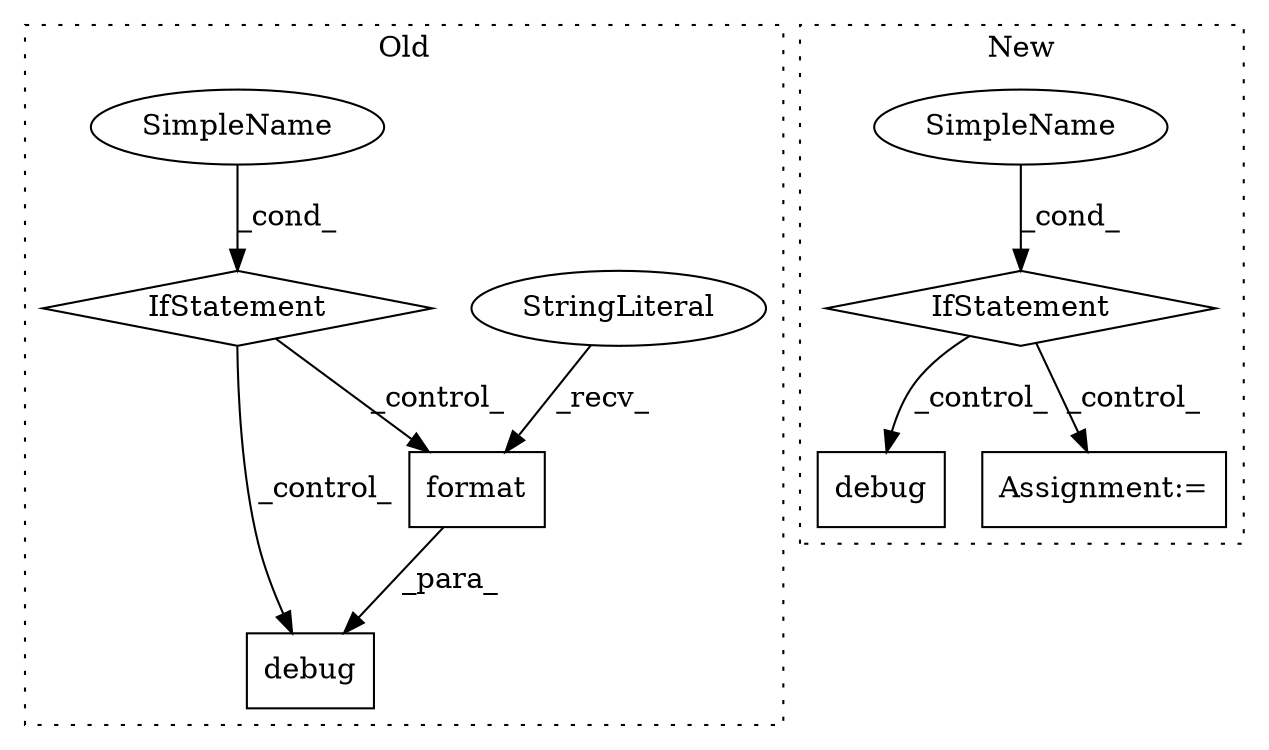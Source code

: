 digraph G {
subgraph cluster0 {
1 [label="format" a="32" s="7333,7378" l="7,1" shape="box"];
3 [label="StringLiteral" a="45" s="7278" l="54" shape="ellipse"];
4 [label="debug" a="32" s="7272,7379" l="6,1" shape="box"];
7 [label="IfStatement" a="25" s="7047,7069" l="4,2" shape="diamond"];
8 [label="SimpleName" a="42" s="" l="" shape="ellipse"];
label = "Old";
style="dotted";
}
subgraph cluster1 {
2 [label="debug" a="32" s="7098" l="7" shape="box"];
5 [label="IfStatement" a="25" s="6669,6691" l="4,2" shape="diamond"];
6 [label="SimpleName" a="42" s="" l="" shape="ellipse"];
9 [label="Assignment:=" a="7" s="7127" l="1" shape="box"];
label = "New";
style="dotted";
}
1 -> 4 [label="_para_"];
3 -> 1 [label="_recv_"];
5 -> 2 [label="_control_"];
5 -> 9 [label="_control_"];
6 -> 5 [label="_cond_"];
7 -> 1 [label="_control_"];
7 -> 4 [label="_control_"];
8 -> 7 [label="_cond_"];
}